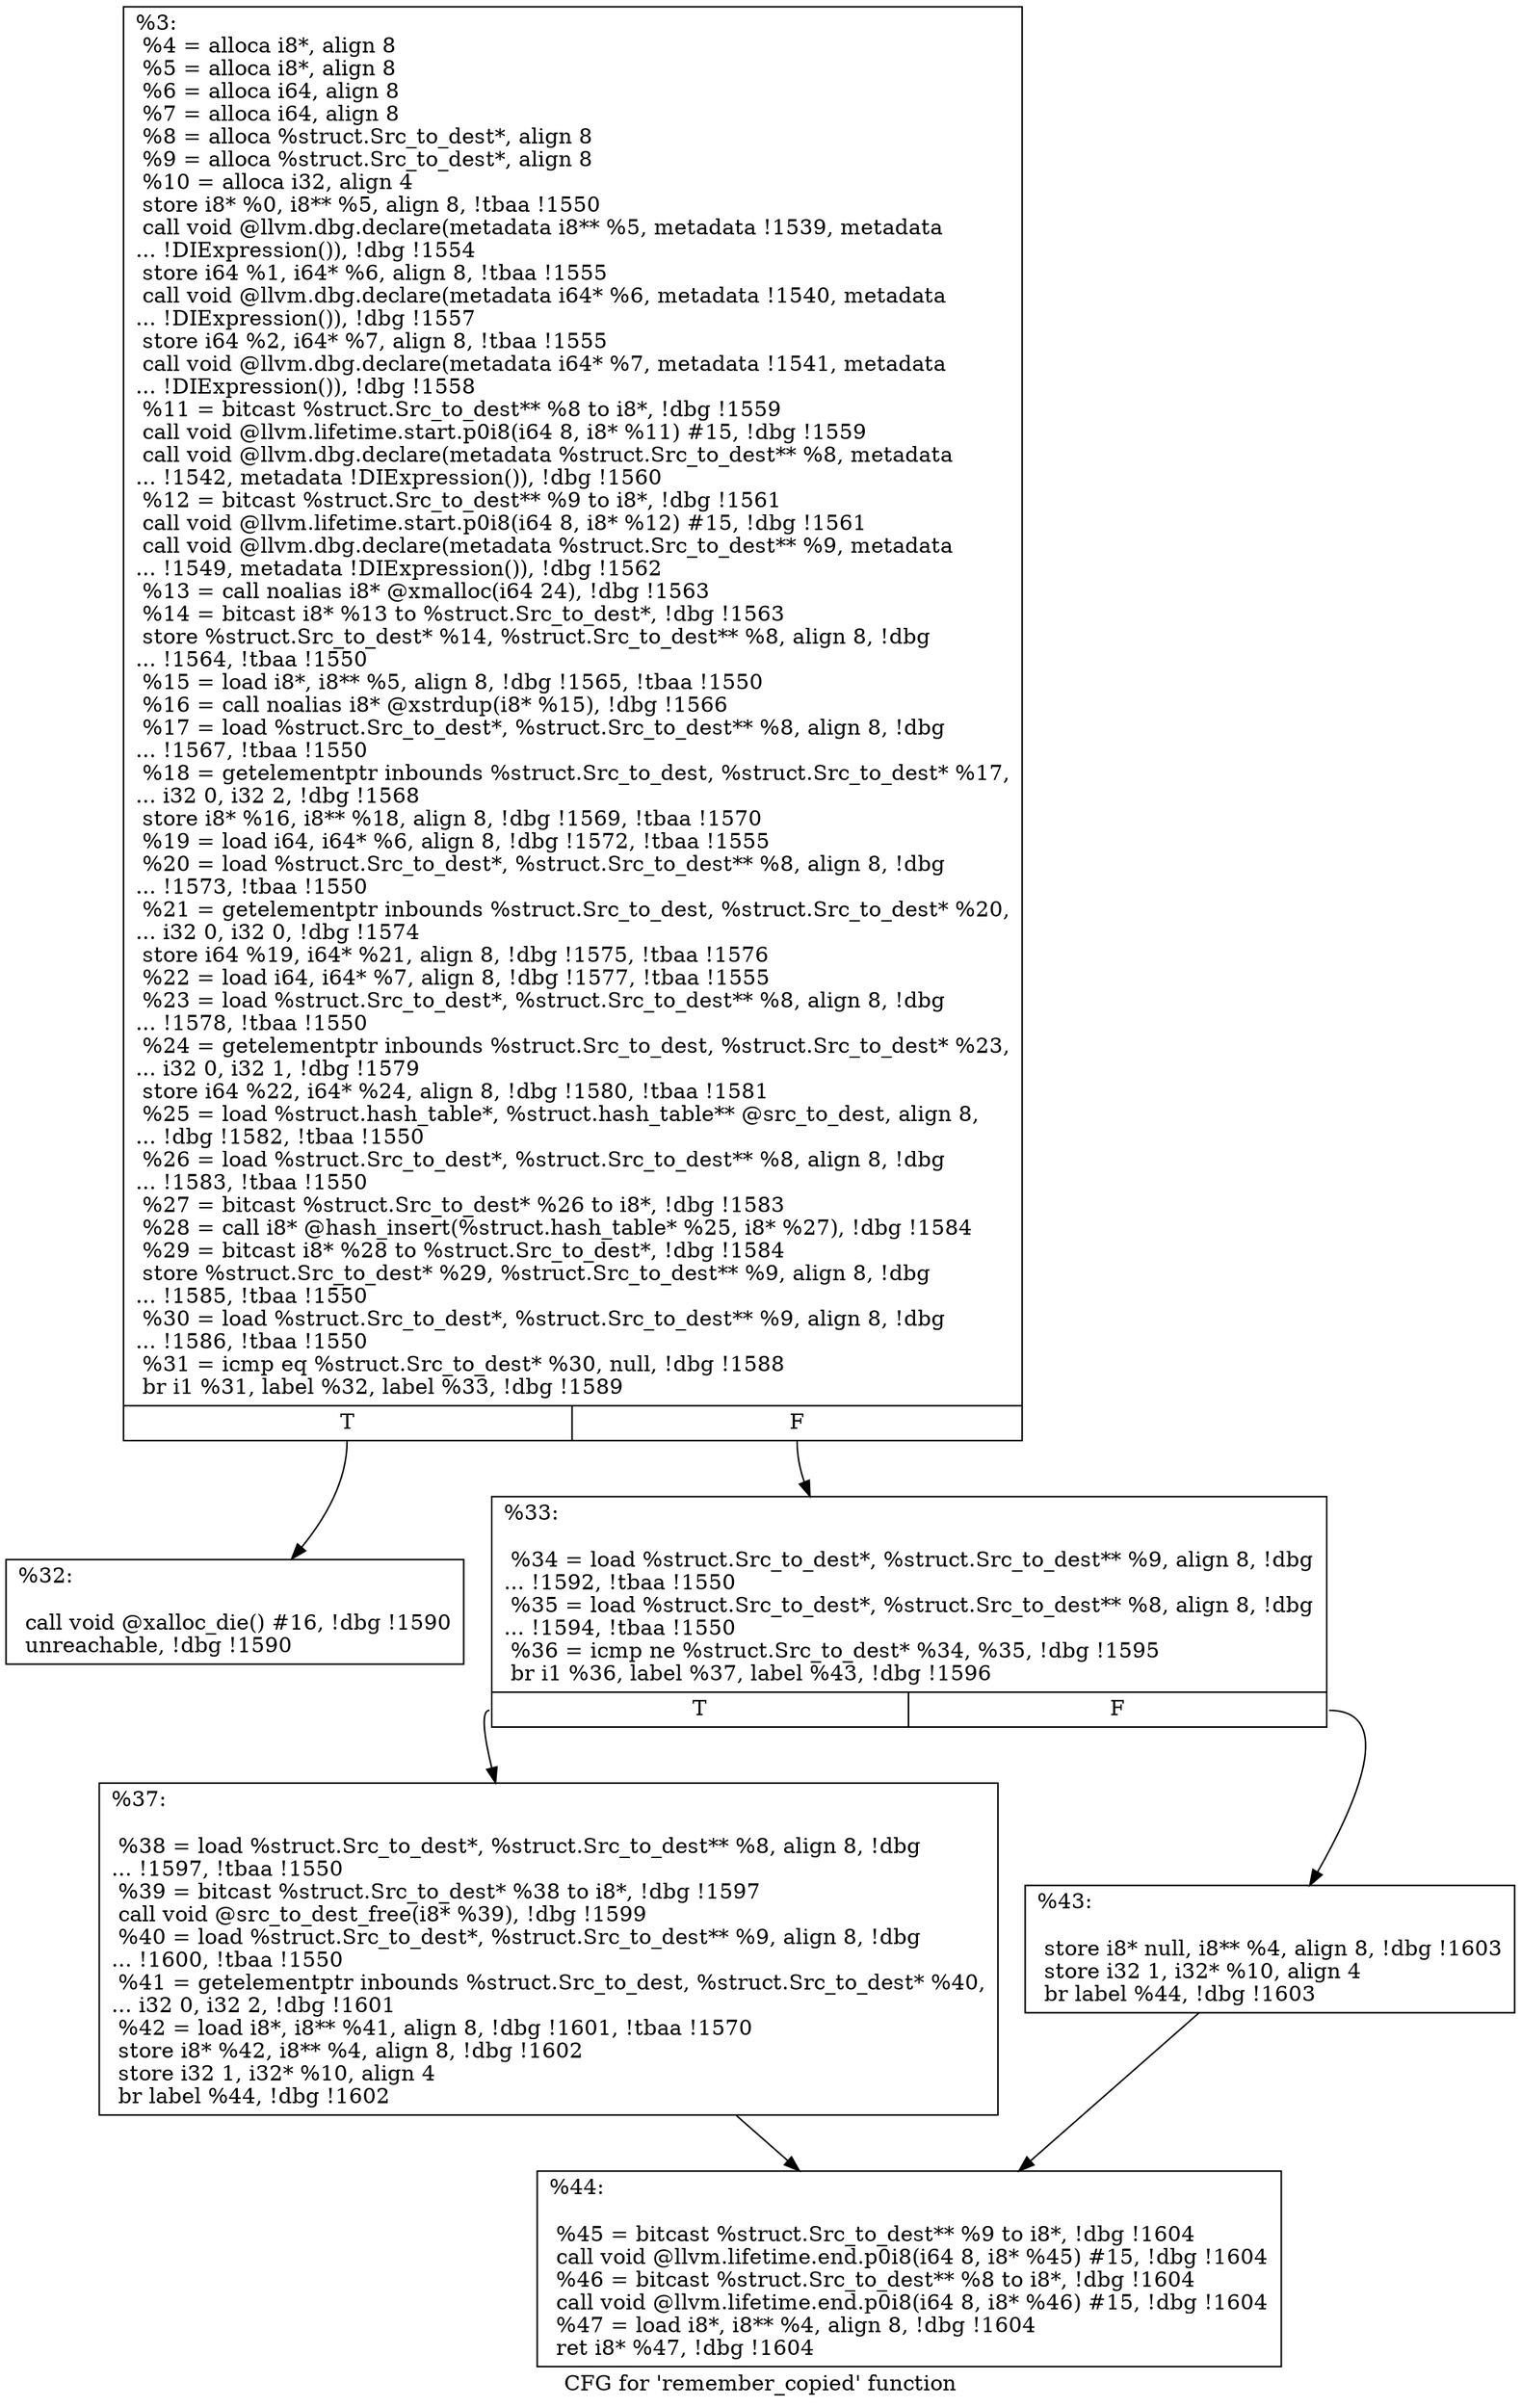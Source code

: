 digraph "CFG for 'remember_copied' function" {
	label="CFG for 'remember_copied' function";

	Node0x28b0970 [shape=record,label="{%3:\l  %4 = alloca i8*, align 8\l  %5 = alloca i8*, align 8\l  %6 = alloca i64, align 8\l  %7 = alloca i64, align 8\l  %8 = alloca %struct.Src_to_dest*, align 8\l  %9 = alloca %struct.Src_to_dest*, align 8\l  %10 = alloca i32, align 4\l  store i8* %0, i8** %5, align 8, !tbaa !1550\l  call void @llvm.dbg.declare(metadata i8** %5, metadata !1539, metadata\l... !DIExpression()), !dbg !1554\l  store i64 %1, i64* %6, align 8, !tbaa !1555\l  call void @llvm.dbg.declare(metadata i64* %6, metadata !1540, metadata\l... !DIExpression()), !dbg !1557\l  store i64 %2, i64* %7, align 8, !tbaa !1555\l  call void @llvm.dbg.declare(metadata i64* %7, metadata !1541, metadata\l... !DIExpression()), !dbg !1558\l  %11 = bitcast %struct.Src_to_dest** %8 to i8*, !dbg !1559\l  call void @llvm.lifetime.start.p0i8(i64 8, i8* %11) #15, !dbg !1559\l  call void @llvm.dbg.declare(metadata %struct.Src_to_dest** %8, metadata\l... !1542, metadata !DIExpression()), !dbg !1560\l  %12 = bitcast %struct.Src_to_dest** %9 to i8*, !dbg !1561\l  call void @llvm.lifetime.start.p0i8(i64 8, i8* %12) #15, !dbg !1561\l  call void @llvm.dbg.declare(metadata %struct.Src_to_dest** %9, metadata\l... !1549, metadata !DIExpression()), !dbg !1562\l  %13 = call noalias i8* @xmalloc(i64 24), !dbg !1563\l  %14 = bitcast i8* %13 to %struct.Src_to_dest*, !dbg !1563\l  store %struct.Src_to_dest* %14, %struct.Src_to_dest** %8, align 8, !dbg\l... !1564, !tbaa !1550\l  %15 = load i8*, i8** %5, align 8, !dbg !1565, !tbaa !1550\l  %16 = call noalias i8* @xstrdup(i8* %15), !dbg !1566\l  %17 = load %struct.Src_to_dest*, %struct.Src_to_dest** %8, align 8, !dbg\l... !1567, !tbaa !1550\l  %18 = getelementptr inbounds %struct.Src_to_dest, %struct.Src_to_dest* %17,\l... i32 0, i32 2, !dbg !1568\l  store i8* %16, i8** %18, align 8, !dbg !1569, !tbaa !1570\l  %19 = load i64, i64* %6, align 8, !dbg !1572, !tbaa !1555\l  %20 = load %struct.Src_to_dest*, %struct.Src_to_dest** %8, align 8, !dbg\l... !1573, !tbaa !1550\l  %21 = getelementptr inbounds %struct.Src_to_dest, %struct.Src_to_dest* %20,\l... i32 0, i32 0, !dbg !1574\l  store i64 %19, i64* %21, align 8, !dbg !1575, !tbaa !1576\l  %22 = load i64, i64* %7, align 8, !dbg !1577, !tbaa !1555\l  %23 = load %struct.Src_to_dest*, %struct.Src_to_dest** %8, align 8, !dbg\l... !1578, !tbaa !1550\l  %24 = getelementptr inbounds %struct.Src_to_dest, %struct.Src_to_dest* %23,\l... i32 0, i32 1, !dbg !1579\l  store i64 %22, i64* %24, align 8, !dbg !1580, !tbaa !1581\l  %25 = load %struct.hash_table*, %struct.hash_table** @src_to_dest, align 8,\l... !dbg !1582, !tbaa !1550\l  %26 = load %struct.Src_to_dest*, %struct.Src_to_dest** %8, align 8, !dbg\l... !1583, !tbaa !1550\l  %27 = bitcast %struct.Src_to_dest* %26 to i8*, !dbg !1583\l  %28 = call i8* @hash_insert(%struct.hash_table* %25, i8* %27), !dbg !1584\l  %29 = bitcast i8* %28 to %struct.Src_to_dest*, !dbg !1584\l  store %struct.Src_to_dest* %29, %struct.Src_to_dest** %9, align 8, !dbg\l... !1585, !tbaa !1550\l  %30 = load %struct.Src_to_dest*, %struct.Src_to_dest** %9, align 8, !dbg\l... !1586, !tbaa !1550\l  %31 = icmp eq %struct.Src_to_dest* %30, null, !dbg !1588\l  br i1 %31, label %32, label %33, !dbg !1589\l|{<s0>T|<s1>F}}"];
	Node0x28b0970:s0 -> Node0x28b0a80;
	Node0x28b0970:s1 -> Node0x28b0ad0;
	Node0x28b0a80 [shape=record,label="{%32:\l\l  call void @xalloc_die() #16, !dbg !1590\l  unreachable, !dbg !1590\l}"];
	Node0x28b0ad0 [shape=record,label="{%33:\l\l  %34 = load %struct.Src_to_dest*, %struct.Src_to_dest** %9, align 8, !dbg\l... !1592, !tbaa !1550\l  %35 = load %struct.Src_to_dest*, %struct.Src_to_dest** %8, align 8, !dbg\l... !1594, !tbaa !1550\l  %36 = icmp ne %struct.Src_to_dest* %34, %35, !dbg !1595\l  br i1 %36, label %37, label %43, !dbg !1596\l|{<s0>T|<s1>F}}"];
	Node0x28b0ad0:s0 -> Node0x28b0b20;
	Node0x28b0ad0:s1 -> Node0x28b0b70;
	Node0x28b0b20 [shape=record,label="{%37:\l\l  %38 = load %struct.Src_to_dest*, %struct.Src_to_dest** %8, align 8, !dbg\l... !1597, !tbaa !1550\l  %39 = bitcast %struct.Src_to_dest* %38 to i8*, !dbg !1597\l  call void @src_to_dest_free(i8* %39), !dbg !1599\l  %40 = load %struct.Src_to_dest*, %struct.Src_to_dest** %9, align 8, !dbg\l... !1600, !tbaa !1550\l  %41 = getelementptr inbounds %struct.Src_to_dest, %struct.Src_to_dest* %40,\l... i32 0, i32 2, !dbg !1601\l  %42 = load i8*, i8** %41, align 8, !dbg !1601, !tbaa !1570\l  store i8* %42, i8** %4, align 8, !dbg !1602\l  store i32 1, i32* %10, align 4\l  br label %44, !dbg !1602\l}"];
	Node0x28b0b20 -> Node0x28b0bc0;
	Node0x28b0b70 [shape=record,label="{%43:\l\l  store i8* null, i8** %4, align 8, !dbg !1603\l  store i32 1, i32* %10, align 4\l  br label %44, !dbg !1603\l}"];
	Node0x28b0b70 -> Node0x28b0bc0;
	Node0x28b0bc0 [shape=record,label="{%44:\l\l  %45 = bitcast %struct.Src_to_dest** %9 to i8*, !dbg !1604\l  call void @llvm.lifetime.end.p0i8(i64 8, i8* %45) #15, !dbg !1604\l  %46 = bitcast %struct.Src_to_dest** %8 to i8*, !dbg !1604\l  call void @llvm.lifetime.end.p0i8(i64 8, i8* %46) #15, !dbg !1604\l  %47 = load i8*, i8** %4, align 8, !dbg !1604\l  ret i8* %47, !dbg !1604\l}"];
}
